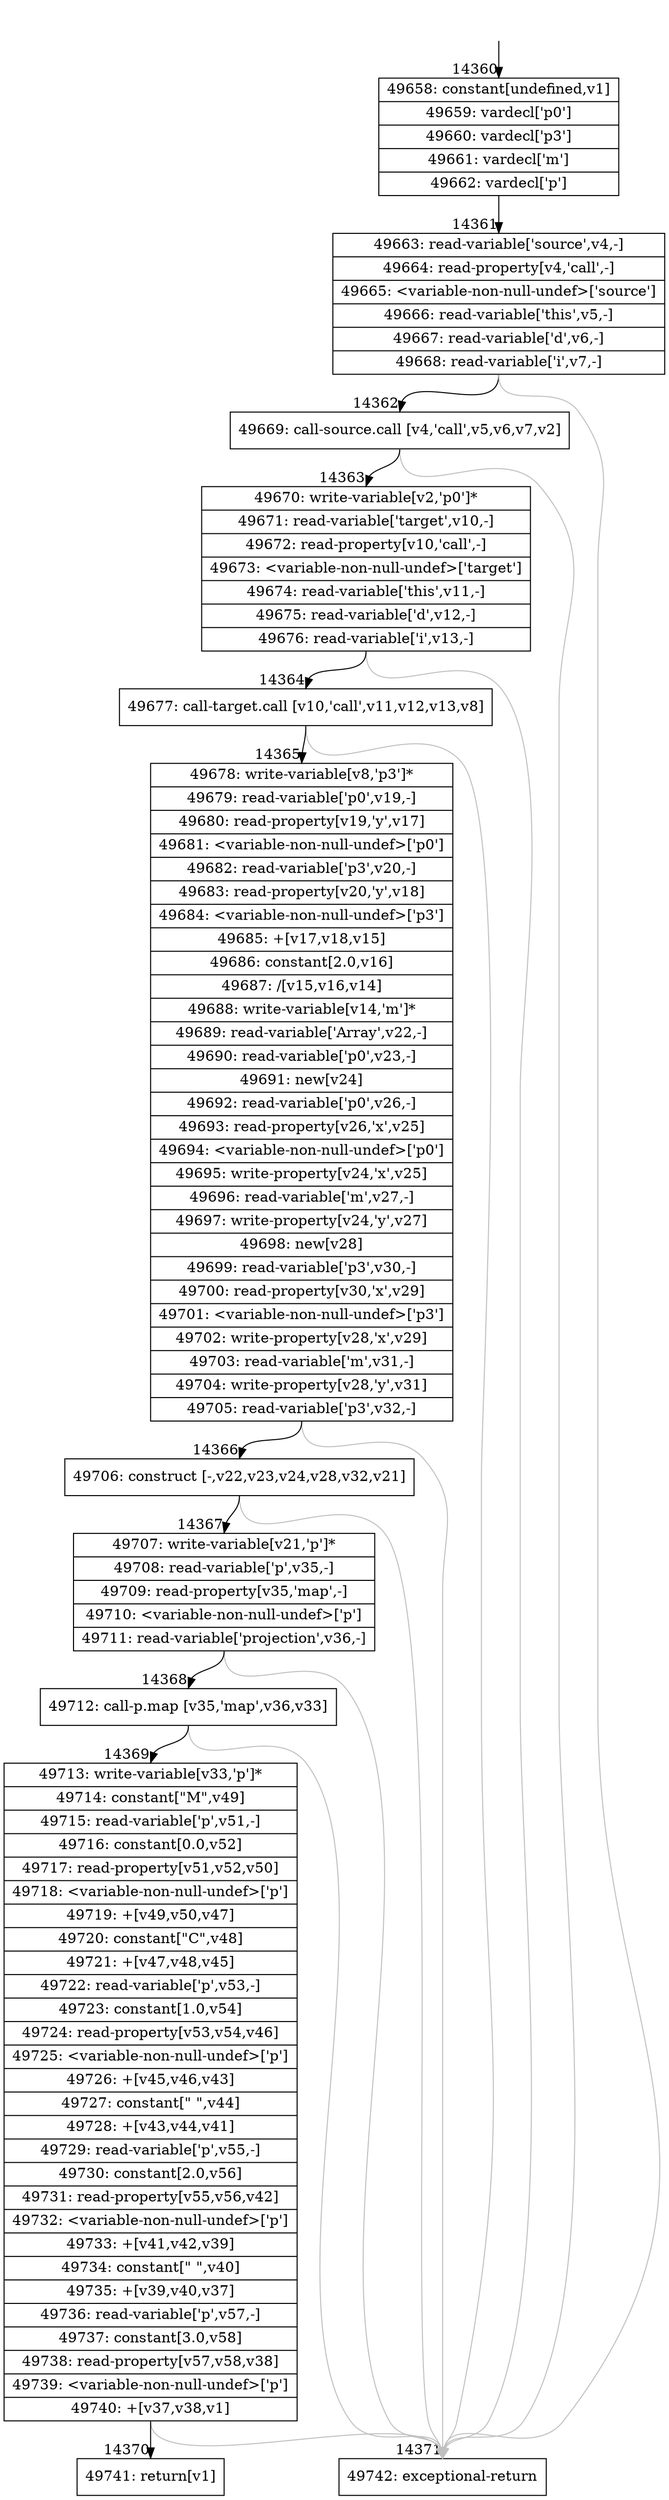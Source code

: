 digraph {
rankdir="TD"
BB_entry1329[shape=none,label=""];
BB_entry1329 -> BB14360 [tailport=s, headport=n, headlabel="    14360"]
BB14360 [shape=record label="{49658: constant[undefined,v1]|49659: vardecl['p0']|49660: vardecl['p3']|49661: vardecl['m']|49662: vardecl['p']}" ] 
BB14360 -> BB14361 [tailport=s, headport=n, headlabel="      14361"]
BB14361 [shape=record label="{49663: read-variable['source',v4,-]|49664: read-property[v4,'call',-]|49665: \<variable-non-null-undef\>['source']|49666: read-variable['this',v5,-]|49667: read-variable['d',v6,-]|49668: read-variable['i',v7,-]}" ] 
BB14361 -> BB14362 [tailport=s, headport=n, headlabel="      14362"]
BB14361 -> BB14371 [tailport=s, headport=n, color=gray, headlabel="      14371"]
BB14362 [shape=record label="{49669: call-source.call [v4,'call',v5,v6,v7,v2]}" ] 
BB14362 -> BB14363 [tailport=s, headport=n, headlabel="      14363"]
BB14362 -> BB14371 [tailport=s, headport=n, color=gray]
BB14363 [shape=record label="{49670: write-variable[v2,'p0']*|49671: read-variable['target',v10,-]|49672: read-property[v10,'call',-]|49673: \<variable-non-null-undef\>['target']|49674: read-variable['this',v11,-]|49675: read-variable['d',v12,-]|49676: read-variable['i',v13,-]}" ] 
BB14363 -> BB14364 [tailport=s, headport=n, headlabel="      14364"]
BB14363 -> BB14371 [tailport=s, headport=n, color=gray]
BB14364 [shape=record label="{49677: call-target.call [v10,'call',v11,v12,v13,v8]}" ] 
BB14364 -> BB14365 [tailport=s, headport=n, headlabel="      14365"]
BB14364 -> BB14371 [tailport=s, headport=n, color=gray]
BB14365 [shape=record label="{49678: write-variable[v8,'p3']*|49679: read-variable['p0',v19,-]|49680: read-property[v19,'y',v17]|49681: \<variable-non-null-undef\>['p0']|49682: read-variable['p3',v20,-]|49683: read-property[v20,'y',v18]|49684: \<variable-non-null-undef\>['p3']|49685: +[v17,v18,v15]|49686: constant[2.0,v16]|49687: /[v15,v16,v14]|49688: write-variable[v14,'m']*|49689: read-variable['Array',v22,-]|49690: read-variable['p0',v23,-]|49691: new[v24]|49692: read-variable['p0',v26,-]|49693: read-property[v26,'x',v25]|49694: \<variable-non-null-undef\>['p0']|49695: write-property[v24,'x',v25]|49696: read-variable['m',v27,-]|49697: write-property[v24,'y',v27]|49698: new[v28]|49699: read-variable['p3',v30,-]|49700: read-property[v30,'x',v29]|49701: \<variable-non-null-undef\>['p3']|49702: write-property[v28,'x',v29]|49703: read-variable['m',v31,-]|49704: write-property[v28,'y',v31]|49705: read-variable['p3',v32,-]}" ] 
BB14365 -> BB14366 [tailport=s, headport=n, headlabel="      14366"]
BB14365 -> BB14371 [tailport=s, headport=n, color=gray]
BB14366 [shape=record label="{49706: construct [-,v22,v23,v24,v28,v32,v21]}" ] 
BB14366 -> BB14367 [tailport=s, headport=n, headlabel="      14367"]
BB14366 -> BB14371 [tailport=s, headport=n, color=gray]
BB14367 [shape=record label="{49707: write-variable[v21,'p']*|49708: read-variable['p',v35,-]|49709: read-property[v35,'map',-]|49710: \<variable-non-null-undef\>['p']|49711: read-variable['projection',v36,-]}" ] 
BB14367 -> BB14368 [tailport=s, headport=n, headlabel="      14368"]
BB14367 -> BB14371 [tailport=s, headport=n, color=gray]
BB14368 [shape=record label="{49712: call-p.map [v35,'map',v36,v33]}" ] 
BB14368 -> BB14369 [tailport=s, headport=n, headlabel="      14369"]
BB14368 -> BB14371 [tailport=s, headport=n, color=gray]
BB14369 [shape=record label="{49713: write-variable[v33,'p']*|49714: constant[\"M\",v49]|49715: read-variable['p',v51,-]|49716: constant[0.0,v52]|49717: read-property[v51,v52,v50]|49718: \<variable-non-null-undef\>['p']|49719: +[v49,v50,v47]|49720: constant[\"C\",v48]|49721: +[v47,v48,v45]|49722: read-variable['p',v53,-]|49723: constant[1.0,v54]|49724: read-property[v53,v54,v46]|49725: \<variable-non-null-undef\>['p']|49726: +[v45,v46,v43]|49727: constant[\" \",v44]|49728: +[v43,v44,v41]|49729: read-variable['p',v55,-]|49730: constant[2.0,v56]|49731: read-property[v55,v56,v42]|49732: \<variable-non-null-undef\>['p']|49733: +[v41,v42,v39]|49734: constant[\" \",v40]|49735: +[v39,v40,v37]|49736: read-variable['p',v57,-]|49737: constant[3.0,v58]|49738: read-property[v57,v58,v38]|49739: \<variable-non-null-undef\>['p']|49740: +[v37,v38,v1]}" ] 
BB14369 -> BB14370 [tailport=s, headport=n, headlabel="      14370"]
BB14369 -> BB14371 [tailport=s, headport=n, color=gray]
BB14370 [shape=record label="{49741: return[v1]}" ] 
BB14371 [shape=record label="{49742: exceptional-return}" ] 
//#$~ 8505
}
